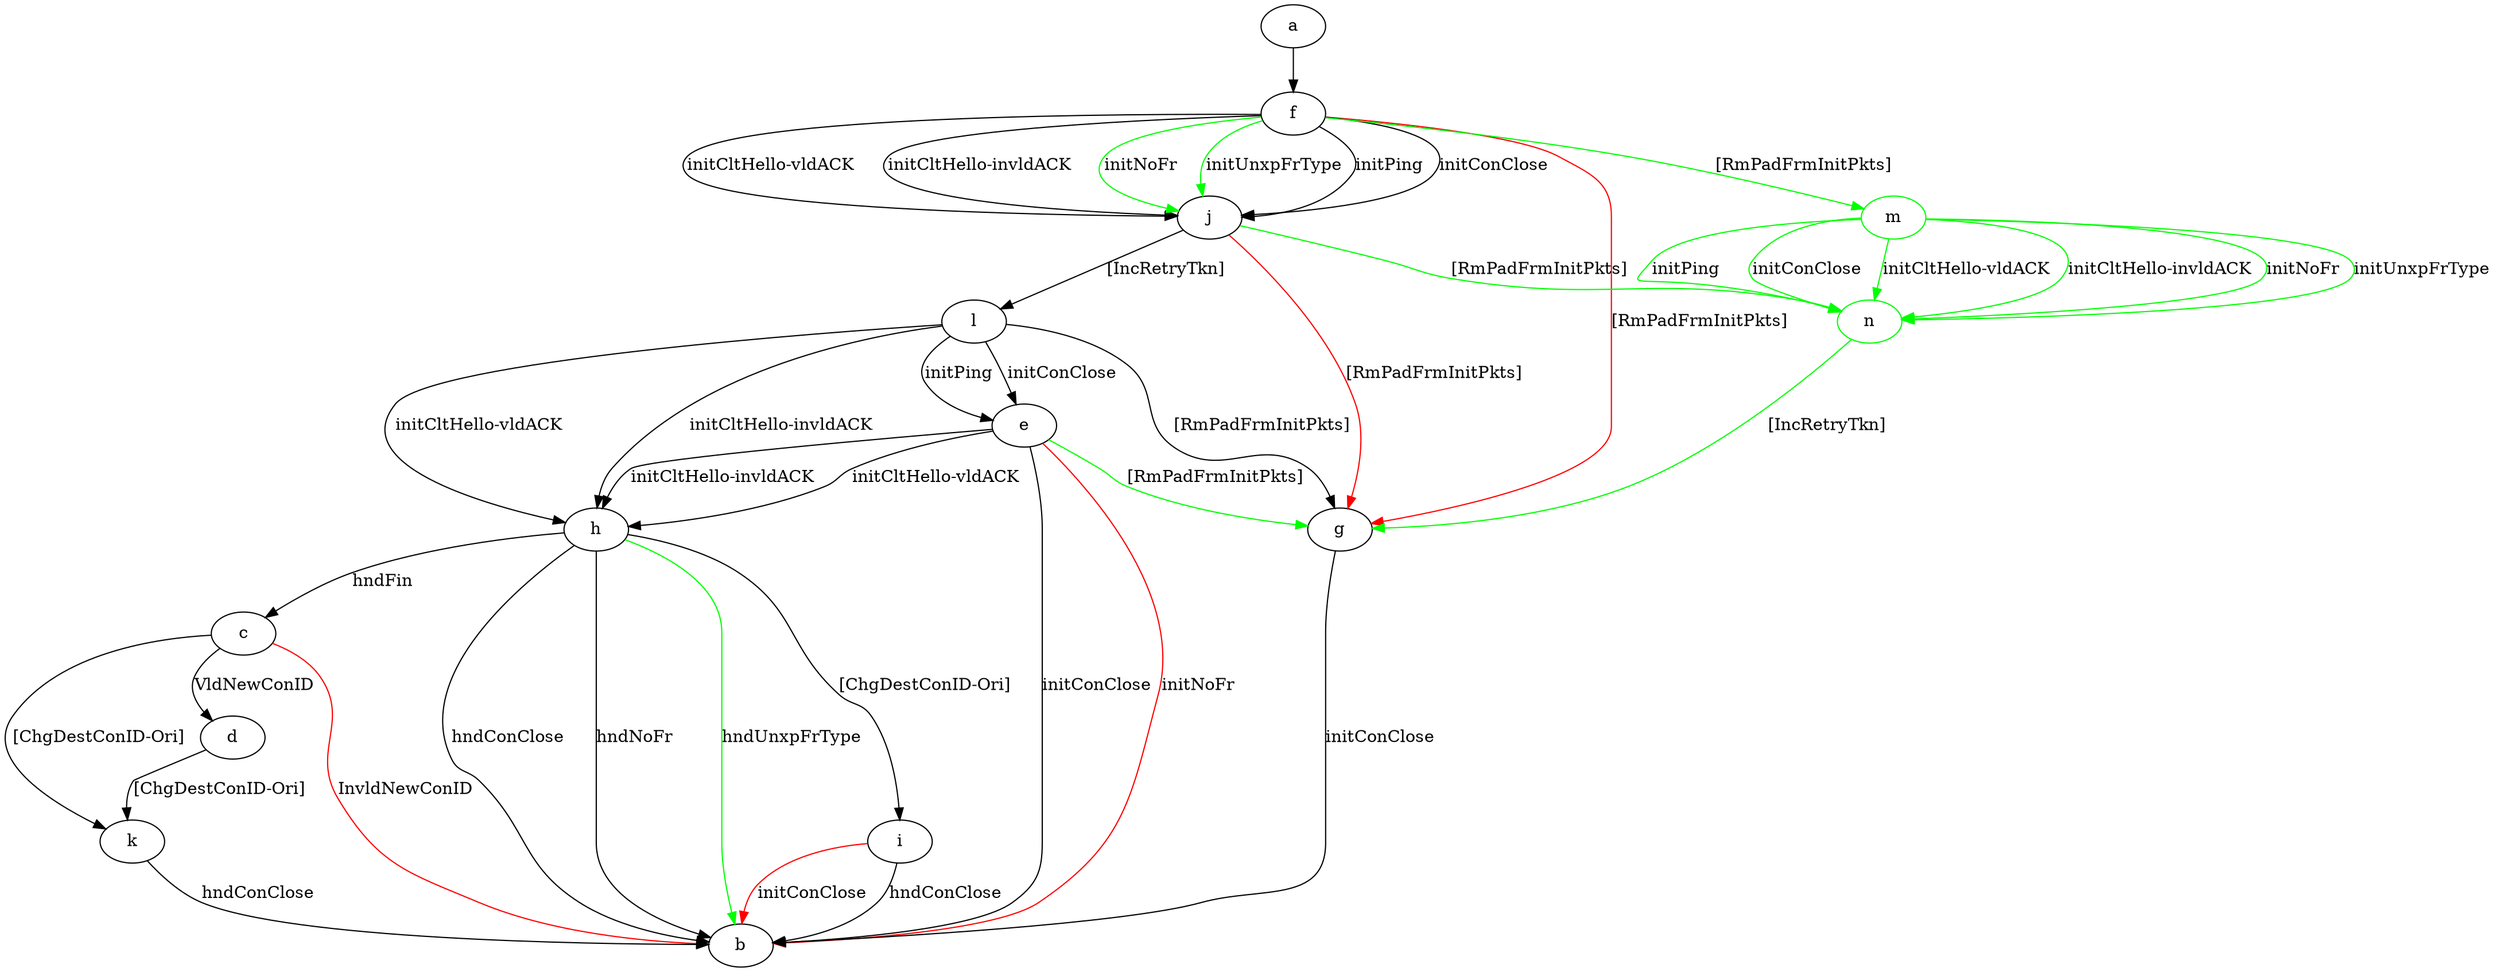 digraph "" {
	a -> f	[key=0];
	c -> b	[key=0,
		color=red,
		label="InvldNewConID "];
	c -> d	[key=0,
		label="VldNewConID "];
	c -> k	[key=0,
		label="[ChgDestConID-Ori] "];
	d -> k	[key=0,
		label="[ChgDestConID-Ori] "];
	e -> b	[key=0,
		label="initConClose "];
	e -> b	[key=1,
		color=red,
		label="initNoFr "];
	e -> g	[key=0,
		color=green,
		label="[RmPadFrmInitPkts] "];
	e -> h	[key=0,
		label="initCltHello-vldACK "];
	e -> h	[key=1,
		label="initCltHello-invldACK "];
	f -> g	[key=0,
		color=red,
		label="[RmPadFrmInitPkts] "];
	f -> j	[key=0,
		label="initPing "];
	f -> j	[key=1,
		label="initConClose "];
	f -> j	[key=2,
		label="initCltHello-vldACK "];
	f -> j	[key=3,
		label="initCltHello-invldACK "];
	f -> j	[key=4,
		color=green,
		label="initNoFr "];
	f -> j	[key=5,
		color=green,
		label="initUnxpFrType "];
	m	[color=green];
	f -> m	[key=0,
		color=green,
		label="[RmPadFrmInitPkts] "];
	g -> b	[key=0,
		label="initConClose "];
	h -> b	[key=0,
		label="hndConClose "];
	h -> b	[key=1,
		label="hndNoFr "];
	h -> b	[key=2,
		color=green,
		label="hndUnxpFrType "];
	h -> c	[key=0,
		label="hndFin "];
	h -> i	[key=0,
		label="[ChgDestConID-Ori] "];
	i -> b	[key=0,
		label="hndConClose "];
	i -> b	[key=1,
		color=red,
		label="initConClose "];
	j -> g	[key=0,
		color=red,
		label="[RmPadFrmInitPkts] "];
	j -> l	[key=0,
		label="[IncRetryTkn] "];
	n	[color=green];
	j -> n	[key=0,
		color=green,
		label="[RmPadFrmInitPkts] "];
	k -> b	[key=0,
		label="hndConClose "];
	l -> e	[key=0,
		label="initPing "];
	l -> e	[key=1,
		label="initConClose "];
	l -> g	[key=0,
		label="[RmPadFrmInitPkts] "];
	l -> h	[key=0,
		label="initCltHello-vldACK "];
	l -> h	[key=1,
		label="initCltHello-invldACK "];
	m -> n	[key=0,
		color=green,
		label="initPing "];
	m -> n	[key=1,
		color=green,
		label="initConClose "];
	m -> n	[key=2,
		color=green,
		label="initCltHello-vldACK "];
	m -> n	[key=3,
		color=green,
		label="initCltHello-invldACK "];
	m -> n	[key=4,
		color=green,
		label="initNoFr "];
	m -> n	[key=5,
		color=green,
		label="initUnxpFrType "];
	n -> g	[key=0,
		color=green,
		label="[IncRetryTkn] "];
}

